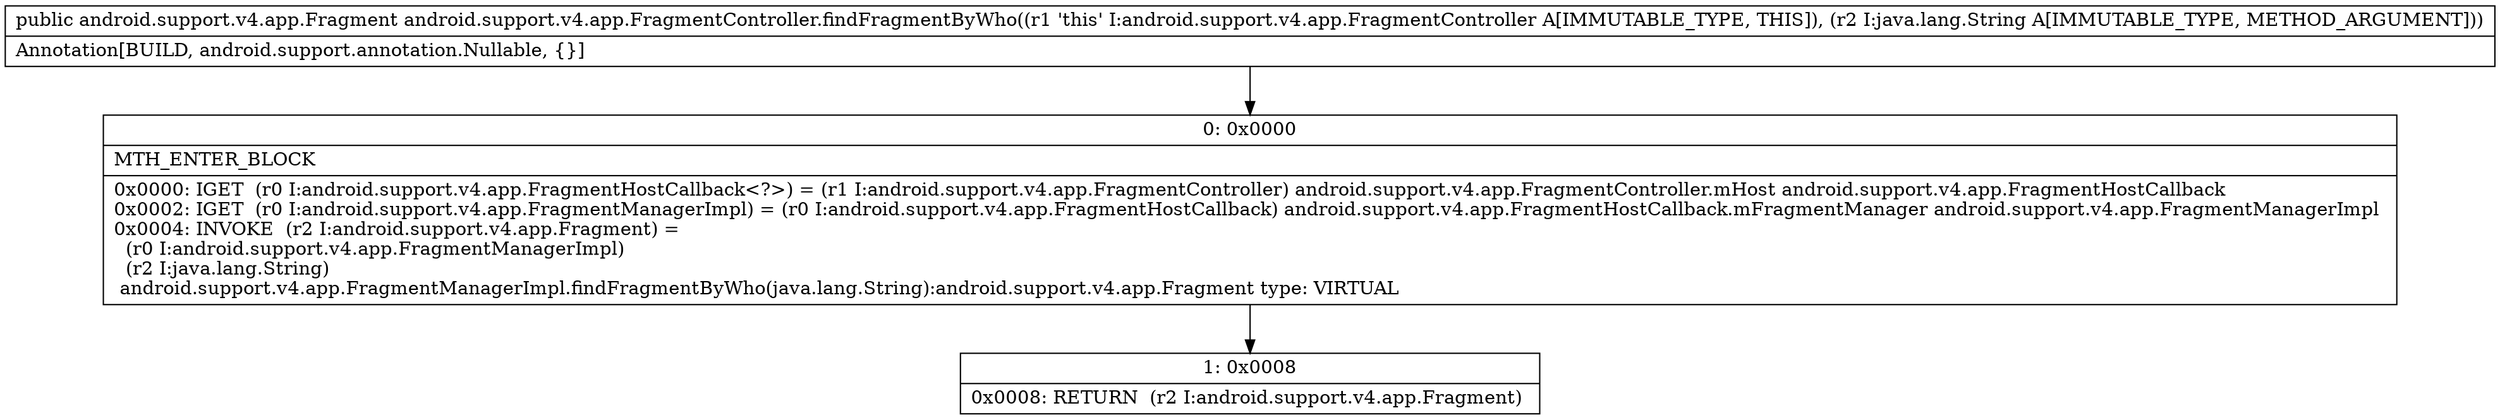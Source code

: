 digraph "CFG forandroid.support.v4.app.FragmentController.findFragmentByWho(Ljava\/lang\/String;)Landroid\/support\/v4\/app\/Fragment;" {
Node_0 [shape=record,label="{0\:\ 0x0000|MTH_ENTER_BLOCK\l|0x0000: IGET  (r0 I:android.support.v4.app.FragmentHostCallback\<?\>) = (r1 I:android.support.v4.app.FragmentController) android.support.v4.app.FragmentController.mHost android.support.v4.app.FragmentHostCallback \l0x0002: IGET  (r0 I:android.support.v4.app.FragmentManagerImpl) = (r0 I:android.support.v4.app.FragmentHostCallback) android.support.v4.app.FragmentHostCallback.mFragmentManager android.support.v4.app.FragmentManagerImpl \l0x0004: INVOKE  (r2 I:android.support.v4.app.Fragment) = \l  (r0 I:android.support.v4.app.FragmentManagerImpl)\l  (r2 I:java.lang.String)\l android.support.v4.app.FragmentManagerImpl.findFragmentByWho(java.lang.String):android.support.v4.app.Fragment type: VIRTUAL \l}"];
Node_1 [shape=record,label="{1\:\ 0x0008|0x0008: RETURN  (r2 I:android.support.v4.app.Fragment) \l}"];
MethodNode[shape=record,label="{public android.support.v4.app.Fragment android.support.v4.app.FragmentController.findFragmentByWho((r1 'this' I:android.support.v4.app.FragmentController A[IMMUTABLE_TYPE, THIS]), (r2 I:java.lang.String A[IMMUTABLE_TYPE, METHOD_ARGUMENT]))  | Annotation[BUILD, android.support.annotation.Nullable, \{\}]\l}"];
MethodNode -> Node_0;
Node_0 -> Node_1;
}

